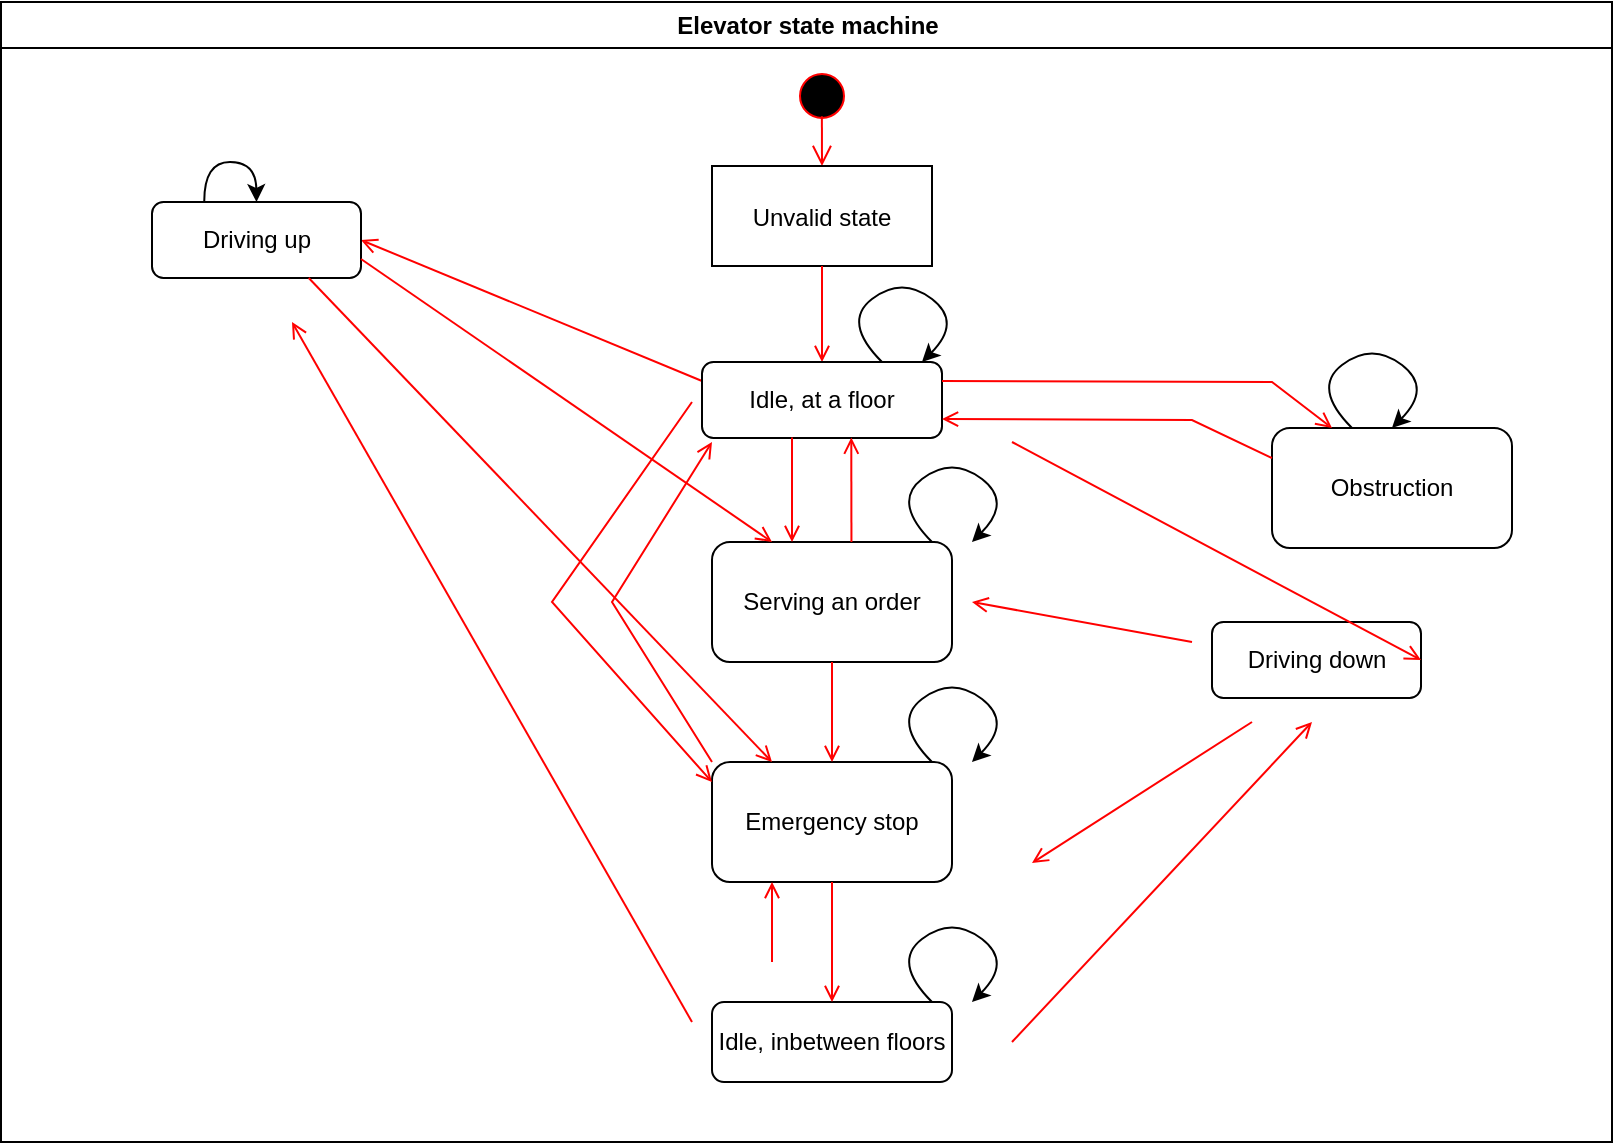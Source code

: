 <mxfile version="12.7.3" type="device"><diagram name="Page-1" id="e7e014a7-5840-1c2e-5031-d8a46d1fe8dd"><mxGraphModel dx="415" dy="219" grid="1" gridSize="10" guides="1" tooltips="1" connect="1" arrows="1" fold="1" page="1" pageScale="1" pageWidth="1169" pageHeight="826" background="#ffffff" math="0" shadow="0"><root><mxCell id="0"/><mxCell id="1" parent="0"/><mxCell id="2" value="Elevator state machine" style="swimlane;whiteSpace=wrap" parent="1" vertex="1"><mxGeometry x="164.5" y="140" width="805.5" height="570" as="geometry"/></mxCell><mxCell id="5" value="" style="ellipse;shape=startState;fillColor=#000000;strokeColor=#ff0000;" parent="2" vertex="1"><mxGeometry x="395.5" y="32" width="30" height="30" as="geometry"/></mxCell><mxCell id="6" value="" style="edgeStyle=elbowEdgeStyle;elbow=horizontal;verticalAlign=bottom;endArrow=open;endSize=8;strokeColor=#FF0000;endFill=1;rounded=0;exitX=0.498;exitY=0.837;exitDx=0;exitDy=0;exitPerimeter=0;" parent="2" source="5" target="7" edge="1"><mxGeometry x="100" y="40" as="geometry"><mxPoint x="115" y="110" as="targetPoint"/></mxGeometry></mxCell><mxCell id="7" value="Unvalid state" style="" parent="2" vertex="1"><mxGeometry x="355.5" y="82" width="110" height="50" as="geometry"/></mxCell><mxCell id="9" value="" style="endArrow=open;strokeColor=#FF0000;endFill=1;rounded=0;entryX=0.5;entryY=0;entryDx=0;entryDy=0;" parent="2" source="7" target="IYs9zNv07B7TxrdYoM-P-45" edge="1"><mxGeometry relative="1" as="geometry"><mxPoint x="410.5" y="220" as="targetPoint"/></mxGeometry></mxCell><mxCell id="11" value="" style="endArrow=open;strokeColor=#FF0000;endFill=1;rounded=0;entryX=1;entryY=0.5;entryDx=0;entryDy=0;exitX=0;exitY=0.25;exitDx=0;exitDy=0;" parent="2" source="IYs9zNv07B7TxrdYoM-P-45" target="IYs9zNv07B7TxrdYoM-P-47" edge="1"><mxGeometry relative="1" as="geometry"><mxPoint x="345.5" y="192" as="sourcePoint"/></mxGeometry></mxCell><mxCell id="IYs9zNv07B7TxrdYoM-P-42" value="Driving down" style="rounded=1;whiteSpace=wrap;html=1;" vertex="1" parent="2"><mxGeometry x="605.5" y="310" width="104.5" height="38" as="geometry"/></mxCell><mxCell id="IYs9zNv07B7TxrdYoM-P-45" value="Idle, at a floor" style="rounded=1;whiteSpace=wrap;html=1;" vertex="1" parent="2"><mxGeometry x="350.5" y="180" width="120" height="38" as="geometry"/></mxCell><mxCell id="IYs9zNv07B7TxrdYoM-P-47" value="Driving up" style="rounded=1;whiteSpace=wrap;html=1;" vertex="1" parent="2"><mxGeometry x="75.5" y="100" width="104.5" height="38" as="geometry"/></mxCell><mxCell id="IYs9zNv07B7TxrdYoM-P-50" value="" style="endArrow=open;strokeColor=#FF0000;endFill=1;rounded=0;entryX=1;entryY=0.5;entryDx=0;entryDy=0;" edge="1" parent="2" target="IYs9zNv07B7TxrdYoM-P-42"><mxGeometry relative="1" as="geometry"><mxPoint x="505.5" y="220" as="sourcePoint"/><mxPoint x="605.5" y="102" as="targetPoint"/></mxGeometry></mxCell><mxCell id="IYs9zNv07B7TxrdYoM-P-51" value="" style="curved=1;endArrow=classic;html=1;exitX=0.25;exitY=0;exitDx=0;exitDy=0;entryX=0.5;entryY=0;entryDx=0;entryDy=0;" edge="1" parent="2" source="IYs9zNv07B7TxrdYoM-P-47" target="IYs9zNv07B7TxrdYoM-P-47"><mxGeometry width="50" height="50" relative="1" as="geometry"><mxPoint x="115.5" y="92" as="sourcePoint"/><mxPoint x="135.5" y="92" as="targetPoint"/><Array as="points"><mxPoint x="101.5" y="80"/><mxPoint x="127.5" y="80"/></Array></mxGeometry></mxCell><mxCell id="IYs9zNv07B7TxrdYoM-P-53" value="" style="curved=1;endArrow=classic;html=1;" edge="1" parent="2"><mxGeometry width="50" height="50" relative="1" as="geometry"><mxPoint x="440.5" y="180" as="sourcePoint"/><mxPoint x="460.5" y="180" as="targetPoint"/><Array as="points"><mxPoint x="420.5" y="160"/><mxPoint x="450.5" y="137"/><mxPoint x="480.5" y="160"/></Array></mxGeometry></mxCell><mxCell id="IYs9zNv07B7TxrdYoM-P-55" value="Serving an order" style="rounded=1;whiteSpace=wrap;html=1;" vertex="1" parent="2"><mxGeometry x="355.5" y="270" width="120" height="60" as="geometry"/></mxCell><mxCell id="IYs9zNv07B7TxrdYoM-P-56" value="" style="curved=1;endArrow=classic;html=1;" edge="1" parent="2"><mxGeometry width="50" height="50" relative="1" as="geometry"><mxPoint x="465.5" y="270" as="sourcePoint"/><mxPoint x="485.5" y="270" as="targetPoint"/><Array as="points"><mxPoint x="445.5" y="250"/><mxPoint x="475.5" y="227"/><mxPoint x="505.5" y="250"/></Array></mxGeometry></mxCell><mxCell id="IYs9zNv07B7TxrdYoM-P-57" value="Emergency stop" style="rounded=1;whiteSpace=wrap;html=1;" vertex="1" parent="2"><mxGeometry x="355.5" y="380" width="120" height="60" as="geometry"/></mxCell><mxCell id="IYs9zNv07B7TxrdYoM-P-58" value="" style="curved=1;endArrow=classic;html=1;" edge="1" parent="2"><mxGeometry width="50" height="50" relative="1" as="geometry"><mxPoint x="465.5" y="380" as="sourcePoint"/><mxPoint x="485.5" y="380" as="targetPoint"/><Array as="points"><mxPoint x="445.5" y="360"/><mxPoint x="475.5" y="337"/><mxPoint x="505.5" y="360"/></Array></mxGeometry></mxCell><mxCell id="IYs9zNv07B7TxrdYoM-P-60" value="Idle, inbetween floors" style="rounded=1;whiteSpace=wrap;html=1;" vertex="1" parent="2"><mxGeometry x="355.5" y="500" width="120" height="40" as="geometry"/></mxCell><mxCell id="IYs9zNv07B7TxrdYoM-P-61" style="edgeStyle=orthogonalEdgeStyle;rounded=0;orthogonalLoop=1;jettySize=auto;html=1;exitX=0.5;exitY=1;exitDx=0;exitDy=0;" edge="1" parent="2" source="IYs9zNv07B7TxrdYoM-P-60" target="IYs9zNv07B7TxrdYoM-P-60"><mxGeometry relative="1" as="geometry"/></mxCell><mxCell id="IYs9zNv07B7TxrdYoM-P-65" value="" style="endArrow=open;strokeColor=#FF0000;endFill=1;rounded=0;entryX=0.5;entryY=0;entryDx=0;entryDy=0;exitX=0.5;exitY=1;exitDx=0;exitDy=0;" edge="1" parent="2" source="IYs9zNv07B7TxrdYoM-P-57" target="IYs9zNv07B7TxrdYoM-P-60"><mxGeometry relative="1" as="geometry"><mxPoint x="321" y="491" as="sourcePoint"/><mxPoint x="155.5" y="410" as="targetPoint"/></mxGeometry></mxCell><mxCell id="IYs9zNv07B7TxrdYoM-P-64" value="" style="endArrow=open;strokeColor=#FF0000;endFill=1;rounded=0;exitX=0.5;exitY=1;exitDx=0;exitDy=0;" edge="1" parent="2" source="IYs9zNv07B7TxrdYoM-P-55"><mxGeometry relative="1" as="geometry"><mxPoint x="451" y="380" as="sourcePoint"/><mxPoint x="415.5" y="380" as="targetPoint"/></mxGeometry></mxCell><mxCell id="IYs9zNv07B7TxrdYoM-P-63" value="" style="endArrow=open;strokeColor=#FF0000;endFill=1;rounded=0;exitX=0.375;exitY=0.995;exitDx=0;exitDy=0;exitPerimeter=0;" edge="1" parent="2" source="IYs9zNv07B7TxrdYoM-P-45"><mxGeometry relative="1" as="geometry"><mxPoint x="395.5" y="222" as="sourcePoint"/><mxPoint x="395.5" y="270" as="targetPoint"/><Array as="points"><mxPoint x="395.5" y="232"/><mxPoint x="395.5" y="242"/></Array></mxGeometry></mxCell><mxCell id="IYs9zNv07B7TxrdYoM-P-67" value="Obstruction" style="rounded=1;whiteSpace=wrap;html=1;" vertex="1" parent="2"><mxGeometry x="635.5" y="213" width="120" height="60" as="geometry"/></mxCell><mxCell id="IYs9zNv07B7TxrdYoM-P-68" value="" style="curved=1;endArrow=classic;html=1;" edge="1" parent="2"><mxGeometry width="50" height="50" relative="1" as="geometry"><mxPoint x="675.5" y="213" as="sourcePoint"/><mxPoint x="695.5" y="213" as="targetPoint"/><Array as="points"><mxPoint x="655.5" y="193"/><mxPoint x="685.5" y="170"/><mxPoint x="715.5" y="193"/></Array></mxGeometry></mxCell><mxCell id="IYs9zNv07B7TxrdYoM-P-69" value="" style="curved=1;endArrow=classic;html=1;" edge="1" parent="2"><mxGeometry width="50" height="50" relative="1" as="geometry"><mxPoint x="465.5" y="500" as="sourcePoint"/><mxPoint x="485.5" y="500" as="targetPoint"/><Array as="points"><mxPoint x="445.5" y="480"/><mxPoint x="475.5" y="457"/><mxPoint x="505.5" y="480"/></Array></mxGeometry></mxCell><mxCell id="20" value="" style="endArrow=open;strokeColor=#FF0000;endFill=1;rounded=0;exitX=0.581;exitY=-0.001;exitDx=0;exitDy=0;exitPerimeter=0;entryX=0.622;entryY=0.995;entryDx=0;entryDy=0;entryPerimeter=0;" parent="2" source="IYs9zNv07B7TxrdYoM-P-55" target="IYs9zNv07B7TxrdYoM-P-45" edge="1"><mxGeometry relative="1" as="geometry"><mxPoint x="425.5" y="220" as="sourcePoint"/><mxPoint x="410.5" y="220" as="targetPoint"/></mxGeometry></mxCell><mxCell id="IYs9zNv07B7TxrdYoM-P-62" value="" style="endArrow=open;strokeColor=#FF0000;endFill=1;rounded=0;entryX=0.25;entryY=0;entryDx=0;entryDy=0;exitX=1;exitY=0.25;exitDx=0;exitDy=0;" edge="1" parent="2" source="IYs9zNv07B7TxrdYoM-P-45" target="IYs9zNv07B7TxrdYoM-P-67"><mxGeometry relative="1" as="geometry"><mxPoint x="635.5" y="130" as="sourcePoint"/><mxPoint x="470" y="49" as="targetPoint"/><Array as="points"><mxPoint x="635.5" y="190"/></Array></mxGeometry></mxCell><mxCell id="IYs9zNv07B7TxrdYoM-P-70" value="" style="endArrow=open;strokeColor=#FF0000;endFill=1;rounded=0;exitX=0;exitY=0.25;exitDx=0;exitDy=0;entryX=1;entryY=0.75;entryDx=0;entryDy=0;" edge="1" parent="2" source="IYs9zNv07B7TxrdYoM-P-67" target="IYs9zNv07B7TxrdYoM-P-45"><mxGeometry relative="1" as="geometry"><mxPoint x="605.5" y="320" as="sourcePoint"/><mxPoint x="485.5" y="220" as="targetPoint"/><Array as="points"><mxPoint x="595.5" y="209"/></Array></mxGeometry></mxCell><mxCell id="IYs9zNv07B7TxrdYoM-P-71" value="" style="endArrow=open;strokeColor=#FF0000;endFill=1;rounded=0;entryX=0.25;entryY=0;entryDx=0;entryDy=0;exitX=1;exitY=0.75;exitDx=0;exitDy=0;" edge="1" parent="2" source="IYs9zNv07B7TxrdYoM-P-47" target="IYs9zNv07B7TxrdYoM-P-55"><mxGeometry relative="1" as="geometry"><mxPoint x="225.5" y="200" as="sourcePoint"/><mxPoint x="190" y="289" as="targetPoint"/></mxGeometry></mxCell><mxCell id="IYs9zNv07B7TxrdYoM-P-72" value="" style="endArrow=open;strokeColor=#FF0000;endFill=1;rounded=0;entryX=0.25;entryY=0;entryDx=0;entryDy=0;exitX=0.75;exitY=1;exitDx=0;exitDy=0;" edge="1" parent="2" source="IYs9zNv07B7TxrdYoM-P-47" target="IYs9zNv07B7TxrdYoM-P-57"><mxGeometry relative="1" as="geometry"><mxPoint x="215.5" y="190" as="sourcePoint"/><mxPoint x="305.5" y="340" as="targetPoint"/></mxGeometry></mxCell><mxCell id="IYs9zNv07B7TxrdYoM-P-76" value="" style="endArrow=open;strokeColor=#FF0000;endFill=1;rounded=0;" edge="1" parent="2"><mxGeometry relative="1" as="geometry"><mxPoint x="595.5" y="320" as="sourcePoint"/><mxPoint x="485.5" y="300" as="targetPoint"/></mxGeometry></mxCell><mxCell id="IYs9zNv07B7TxrdYoM-P-75" value="" style="endArrow=open;strokeColor=#FF0000;endFill=1;rounded=0;entryX=1;entryY=0.5;entryDx=0;entryDy=0;" edge="1" parent="2"><mxGeometry relative="1" as="geometry"><mxPoint x="625.5" y="360" as="sourcePoint"/><mxPoint x="515.5" y="430.5" as="targetPoint"/></mxGeometry></mxCell><mxCell id="IYs9zNv07B7TxrdYoM-P-74" value="" style="endArrow=open;strokeColor=#FF0000;endFill=1;rounded=0;" edge="1" parent="2"><mxGeometry relative="1" as="geometry"><mxPoint x="505.5" y="520" as="sourcePoint"/><mxPoint x="655.5" y="360" as="targetPoint"/></mxGeometry></mxCell><mxCell id="IYs9zNv07B7TxrdYoM-P-79" value="" style="endArrow=open;strokeColor=#FF0000;endFill=1;rounded=0;entryX=0;entryY=0.167;entryDx=0;entryDy=0;entryPerimeter=0;" edge="1" parent="2" target="IYs9zNv07B7TxrdYoM-P-57"><mxGeometry relative="1" as="geometry"><mxPoint x="345.5" y="200" as="sourcePoint"/><mxPoint x="335.5" y="390" as="targetPoint"/><Array as="points"><mxPoint x="275.5" y="300"/></Array></mxGeometry></mxCell><mxCell id="IYs9zNv07B7TxrdYoM-P-73" value="" style="endArrow=open;strokeColor=#FF0000;endFill=1;rounded=0;" edge="1" parent="1"><mxGeometry relative="1" as="geometry"><mxPoint x="510" y="650" as="sourcePoint"/><mxPoint x="310" y="300" as="targetPoint"/></mxGeometry></mxCell><mxCell id="IYs9zNv07B7TxrdYoM-P-77" value="" style="endArrow=open;strokeColor=#FF0000;endFill=1;rounded=0;entryX=0.25;entryY=1;entryDx=0;entryDy=0;" edge="1" parent="1" target="IYs9zNv07B7TxrdYoM-P-57"><mxGeometry relative="1" as="geometry"><mxPoint x="550" y="620" as="sourcePoint"/><mxPoint x="414.5" y="489" as="targetPoint"/></mxGeometry></mxCell><mxCell id="IYs9zNv07B7TxrdYoM-P-78" value="" style="endArrow=open;strokeColor=#FF0000;endFill=1;rounded=0;exitX=0;exitY=0;exitDx=0;exitDy=0;" edge="1" parent="1" source="IYs9zNv07B7TxrdYoM-P-57"><mxGeometry relative="1" as="geometry"><mxPoint x="595" y="428.5" as="sourcePoint"/><mxPoint x="520" y="360" as="targetPoint"/><Array as="points"><mxPoint x="470" y="440"/></Array></mxGeometry></mxCell></root></mxGraphModel></diagram></mxfile>